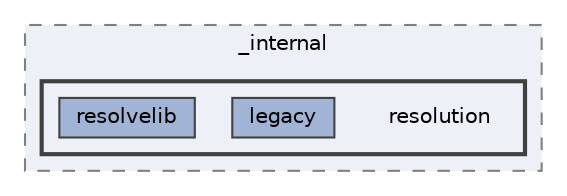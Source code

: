 digraph "C:/Users/LukeMabie/documents/Development/Password_Saver_Using_Django-master/venv/Lib/site-packages/pip/_internal/resolution"
{
 // LATEX_PDF_SIZE
  bgcolor="transparent";
  edge [fontname=Helvetica,fontsize=10,labelfontname=Helvetica,labelfontsize=10];
  node [fontname=Helvetica,fontsize=10,shape=box,height=0.2,width=0.4];
  compound=true
  subgraph clusterdir_2427310657220688c22b1bfd5616a647 {
    graph [ bgcolor="#edf0f7", pencolor="grey50", label="_internal", fontname=Helvetica,fontsize=10 style="filled,dashed", URL="dir_2427310657220688c22b1bfd5616a647.html",tooltip=""]
  subgraph clusterdir_585fcda6c69825be57d0819f4f7c0882 {
    graph [ bgcolor="#edf0f7", pencolor="grey25", label="", fontname=Helvetica,fontsize=10 style="filled,bold", URL="dir_585fcda6c69825be57d0819f4f7c0882.html",tooltip=""]
    dir_585fcda6c69825be57d0819f4f7c0882 [shape=plaintext, label="resolution"];
  dir_3a4a110e2a60b8c4ffb6933dce4b9e00 [label="legacy", fillcolor="#a2b4d6", color="grey25", style="filled", URL="dir_3a4a110e2a60b8c4ffb6933dce4b9e00.html",tooltip=""];
  dir_ad4daf14082f08c0bb11be1bbac742f7 [label="resolvelib", fillcolor="#a2b4d6", color="grey25", style="filled", URL="dir_ad4daf14082f08c0bb11be1bbac742f7.html",tooltip=""];
  }
  }
}
